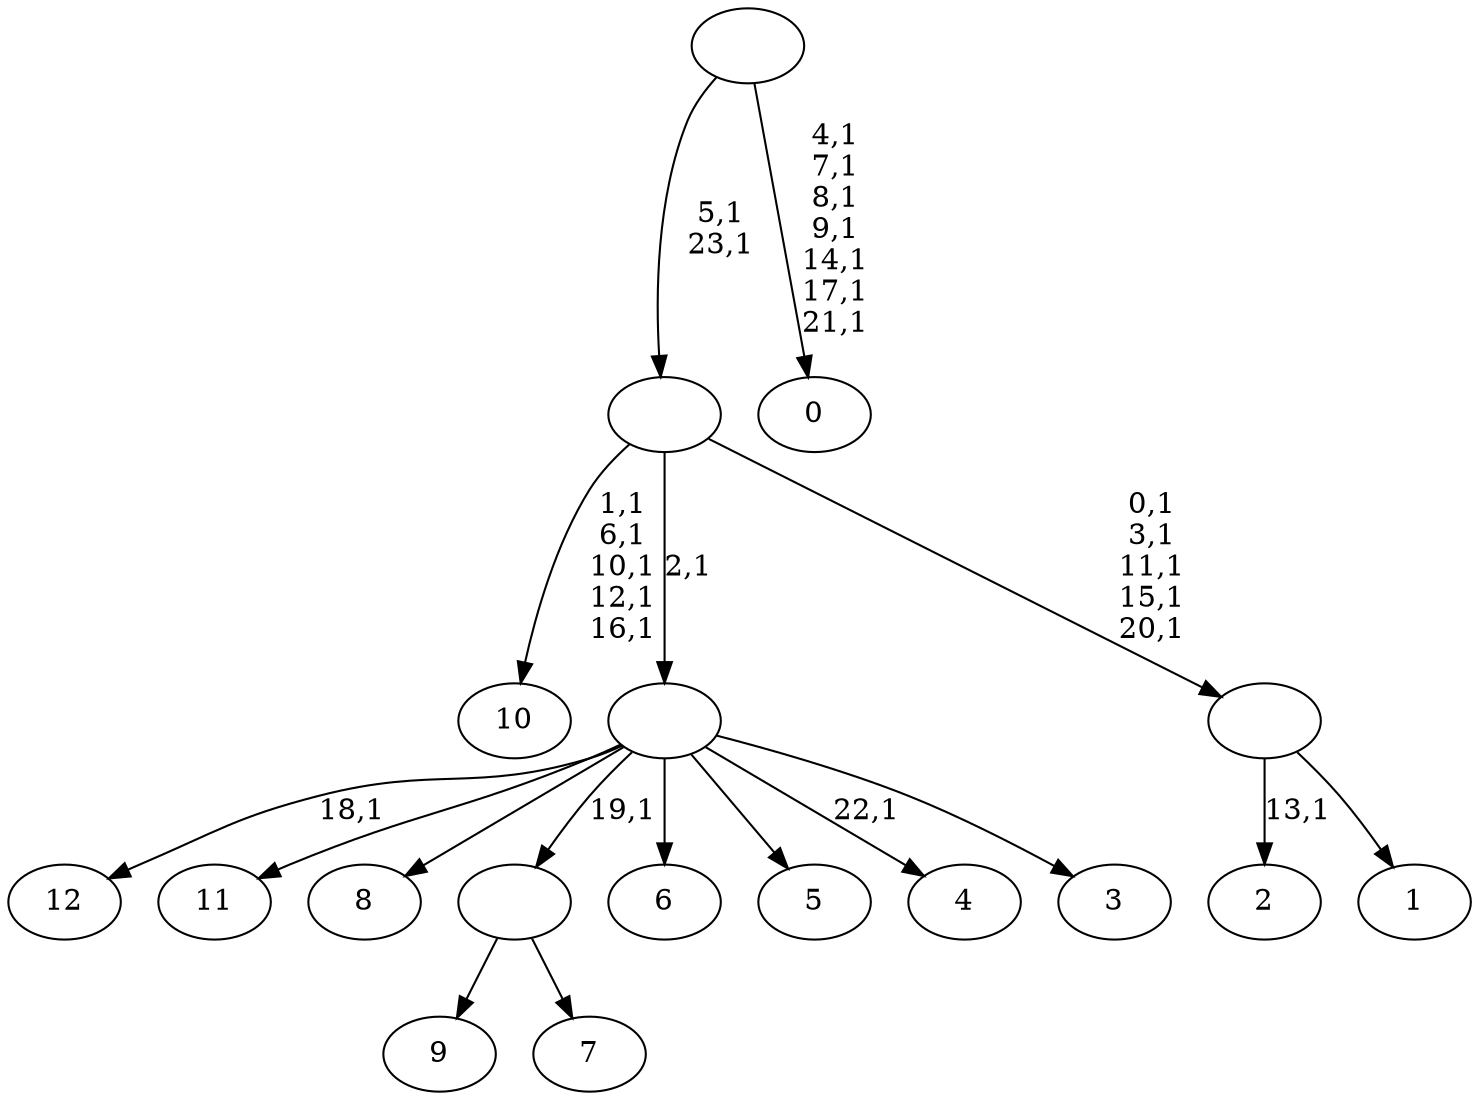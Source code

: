 digraph T {
	37 [label="12"]
	35 [label="11"]
	34 [label="10"]
	28 [label="9"]
	27 [label="8"]
	26 [label="7"]
	25 [label=""]
	24 [label="6"]
	23 [label="5"]
	22 [label="4"]
	20 [label="3"]
	19 [label=""]
	18 [label="2"]
	16 [label="1"]
	15 [label=""]
	10 [label=""]
	8 [label="0"]
	0 [label=""]
	25 -> 28 [label=""]
	25 -> 26 [label=""]
	19 -> 22 [label="22,1"]
	19 -> 37 [label="18,1"]
	19 -> 35 [label=""]
	19 -> 27 [label=""]
	19 -> 25 [label="19,1"]
	19 -> 24 [label=""]
	19 -> 23 [label=""]
	19 -> 20 [label=""]
	15 -> 18 [label="13,1"]
	15 -> 16 [label=""]
	10 -> 15 [label="0,1\n3,1\n11,1\n15,1\n20,1"]
	10 -> 34 [label="1,1\n6,1\n10,1\n12,1\n16,1"]
	10 -> 19 [label="2,1"]
	0 -> 8 [label="4,1\n7,1\n8,1\n9,1\n14,1\n17,1\n21,1"]
	0 -> 10 [label="5,1\n23,1"]
}
